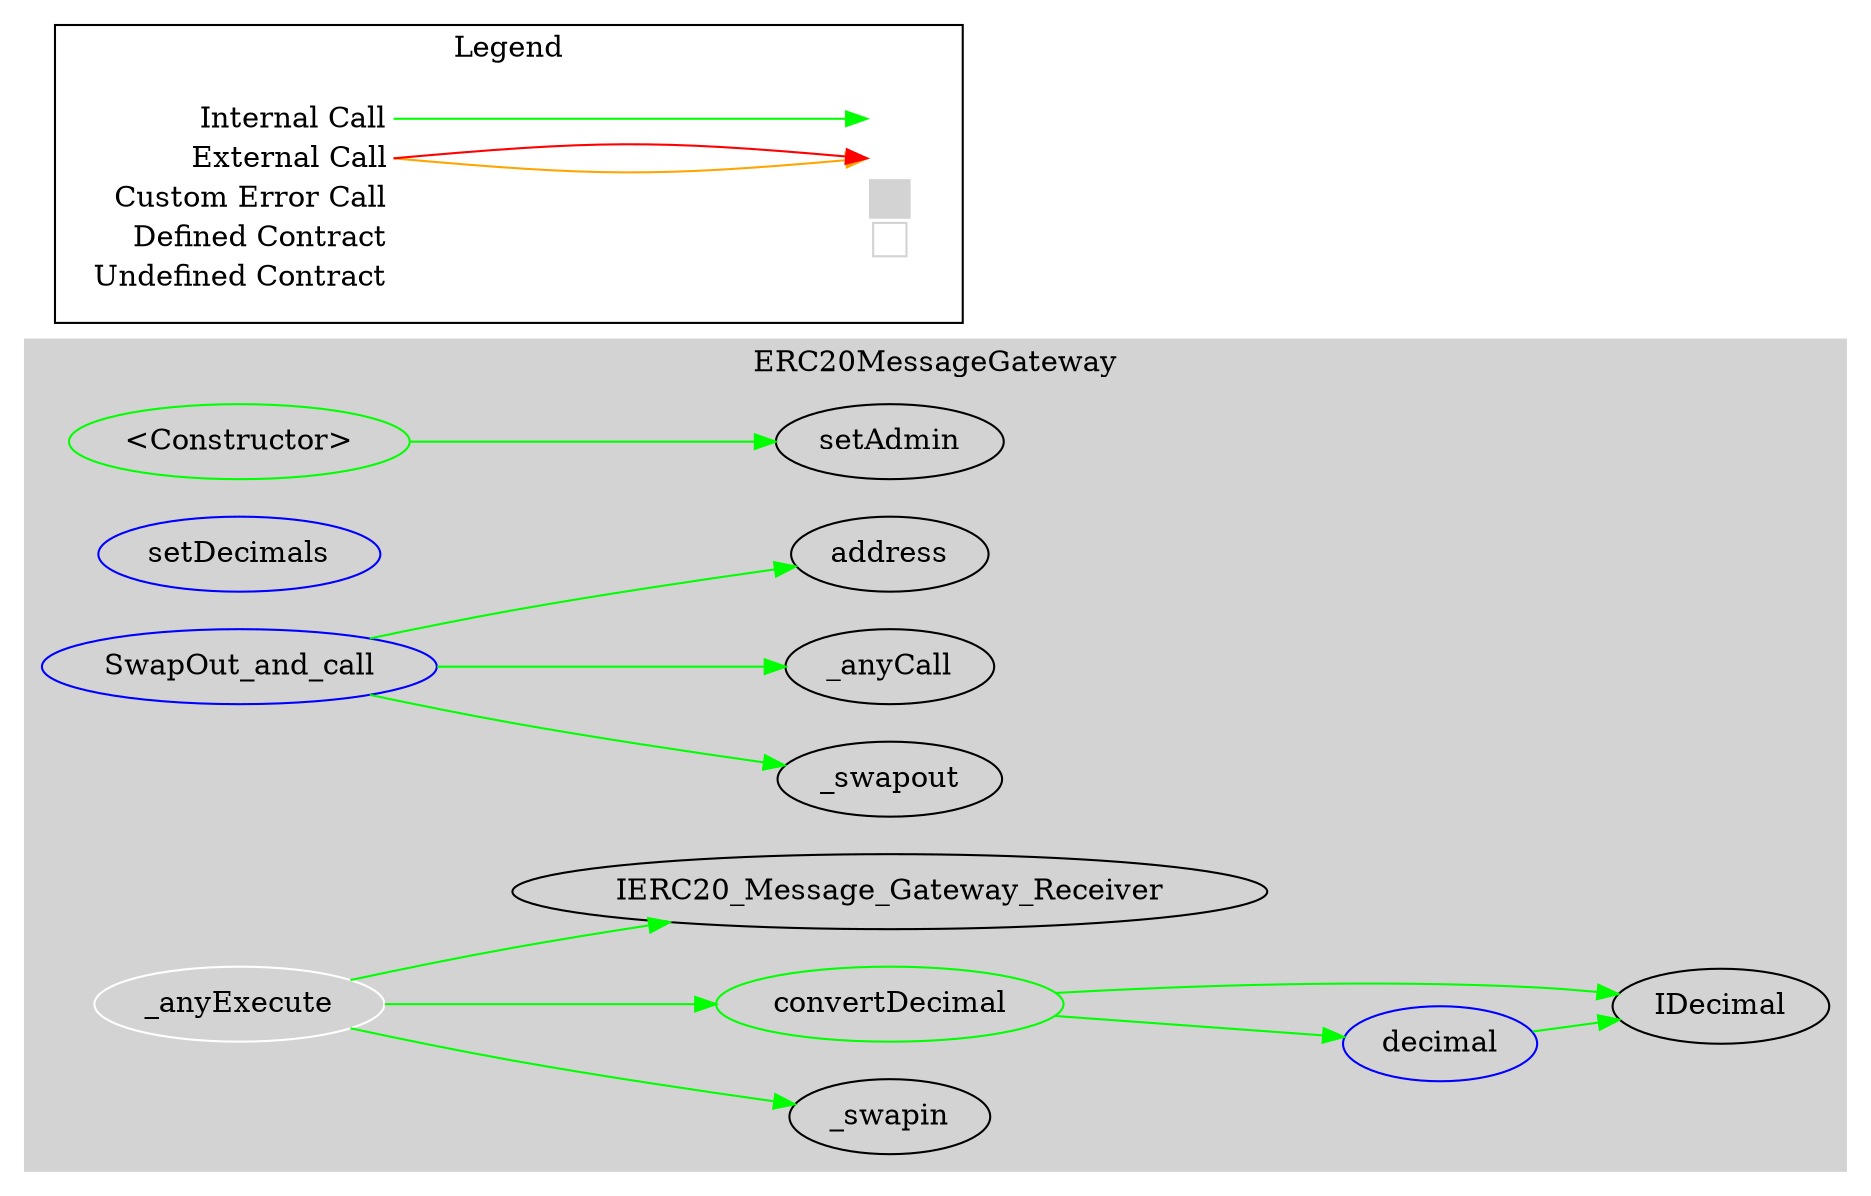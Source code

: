 digraph G {
  graph [ ratio = "auto", page = "100", compound =true ];
subgraph "clusterERC20MessageGateway" {
  graph [ label = "ERC20MessageGateway", color = "lightgray", style = "filled", bgcolor = "lightgray" ];
  "ERC20MessageGateway.<Constructor>" [ label = "<Constructor>", color = "green" ];
  "ERC20MessageGateway._swapout" [ label = "_swapout" ];
  "ERC20MessageGateway._swapin" [ label = "_swapin" ];
  "ERC20MessageGateway.setDecimals" [ label = "setDecimals", color = "blue" ];
  "ERC20MessageGateway.decimal" [ label = "decimal", color = "blue" ];
  "ERC20MessageGateway.convertDecimal" [ label = "convertDecimal", color = "green" ];
  "ERC20MessageGateway.SwapOut_and_call" [ label = "SwapOut_and_call", color = "blue" ];
  "ERC20MessageGateway._anyExecute" [ label = "_anyExecute", color = "white" ];
  "ERC20MessageGateway.setAdmin" [ label = "setAdmin" ];
  "ERC20MessageGateway.IDecimal" [ label = "IDecimal" ];
  "ERC20MessageGateway._anyCall" [ label = "_anyCall" ];
  "ERC20MessageGateway.address" [ label = "address" ];
  "ERC20MessageGateway.IERC20_Message_Gateway_Receiver" [ label = "IERC20_Message_Gateway_Receiver" ];
}

  "ERC20MessageGateway.<Constructor>";
  "ERC20MessageGateway.setAdmin";
  "ERC20MessageGateway.decimal";
  "ERC20MessageGateway.IDecimal";
  "ERC20MessageGateway.convertDecimal";
  "ERC20MessageGateway.SwapOut_and_call";
  "ERC20MessageGateway._swapout";
  "ERC20MessageGateway._anyCall";
  "ERC20MessageGateway.address";
  "ERC20MessageGateway._anyExecute";
  "ERC20MessageGateway._swapin";
  "ERC20MessageGateway.IERC20_Message_Gateway_Receiver";
  "ERC20MessageGateway.<Constructor>" -> "ERC20MessageGateway.setAdmin" [ color = "green" ];
  "ERC20MessageGateway.decimal" -> "ERC20MessageGateway.IDecimal" [ color = "green" ];
  "ERC20MessageGateway.convertDecimal" -> "ERC20MessageGateway.decimal" [ color = "green" ];
  "ERC20MessageGateway.convertDecimal" -> "ERC20MessageGateway.IDecimal" [ color = "green" ];
  "ERC20MessageGateway.SwapOut_and_call" -> "ERC20MessageGateway._swapout" [ color = "green" ];
  "ERC20MessageGateway.SwapOut_and_call" -> "ERC20MessageGateway._anyCall" [ color = "green" ];
  "ERC20MessageGateway.SwapOut_and_call" -> "ERC20MessageGateway.address" [ color = "green" ];
  "ERC20MessageGateway._anyExecute" -> "ERC20MessageGateway.convertDecimal" [ color = "green" ];
  "ERC20MessageGateway._anyExecute" -> "ERC20MessageGateway._swapin" [ color = "green" ];
  "ERC20MessageGateway._anyExecute" -> "ERC20MessageGateway.IERC20_Message_Gateway_Receiver" [ color = "green" ];


rankdir=LR
node [shape=plaintext]
subgraph cluster_01 { 
label = "Legend";
key [label=<<table border="0" cellpadding="2" cellspacing="0" cellborder="0">
  <tr><td align="right" port="i1">Internal Call</td></tr>
  <tr><td align="right" port="i2">External Call</td></tr>
  <tr><td align="right" port="i2">Custom Error Call</td></tr>
  <tr><td align="right" port="i3">Defined Contract</td></tr>
  <tr><td align="right" port="i4">Undefined Contract</td></tr>
  </table>>]
key2 [label=<<table border="0" cellpadding="2" cellspacing="0" cellborder="0">
  <tr><td port="i1">&nbsp;&nbsp;&nbsp;</td></tr>
  <tr><td port="i2">&nbsp;&nbsp;&nbsp;</td></tr>
  <tr><td port="i3" bgcolor="lightgray">&nbsp;&nbsp;&nbsp;</td></tr>
  <tr><td port="i4">
    <table border="1" cellborder="0" cellspacing="0" cellpadding="7" color="lightgray">
      <tr>
       <td></td>
      </tr>
     </table>
  </td></tr>
  </table>>]
key:i1:e -> key2:i1:w [color="green"]
key:i2:e -> key2:i2:w [color="orange"]
key:i2:e -> key2:i2:w [color="red"]
}
}

